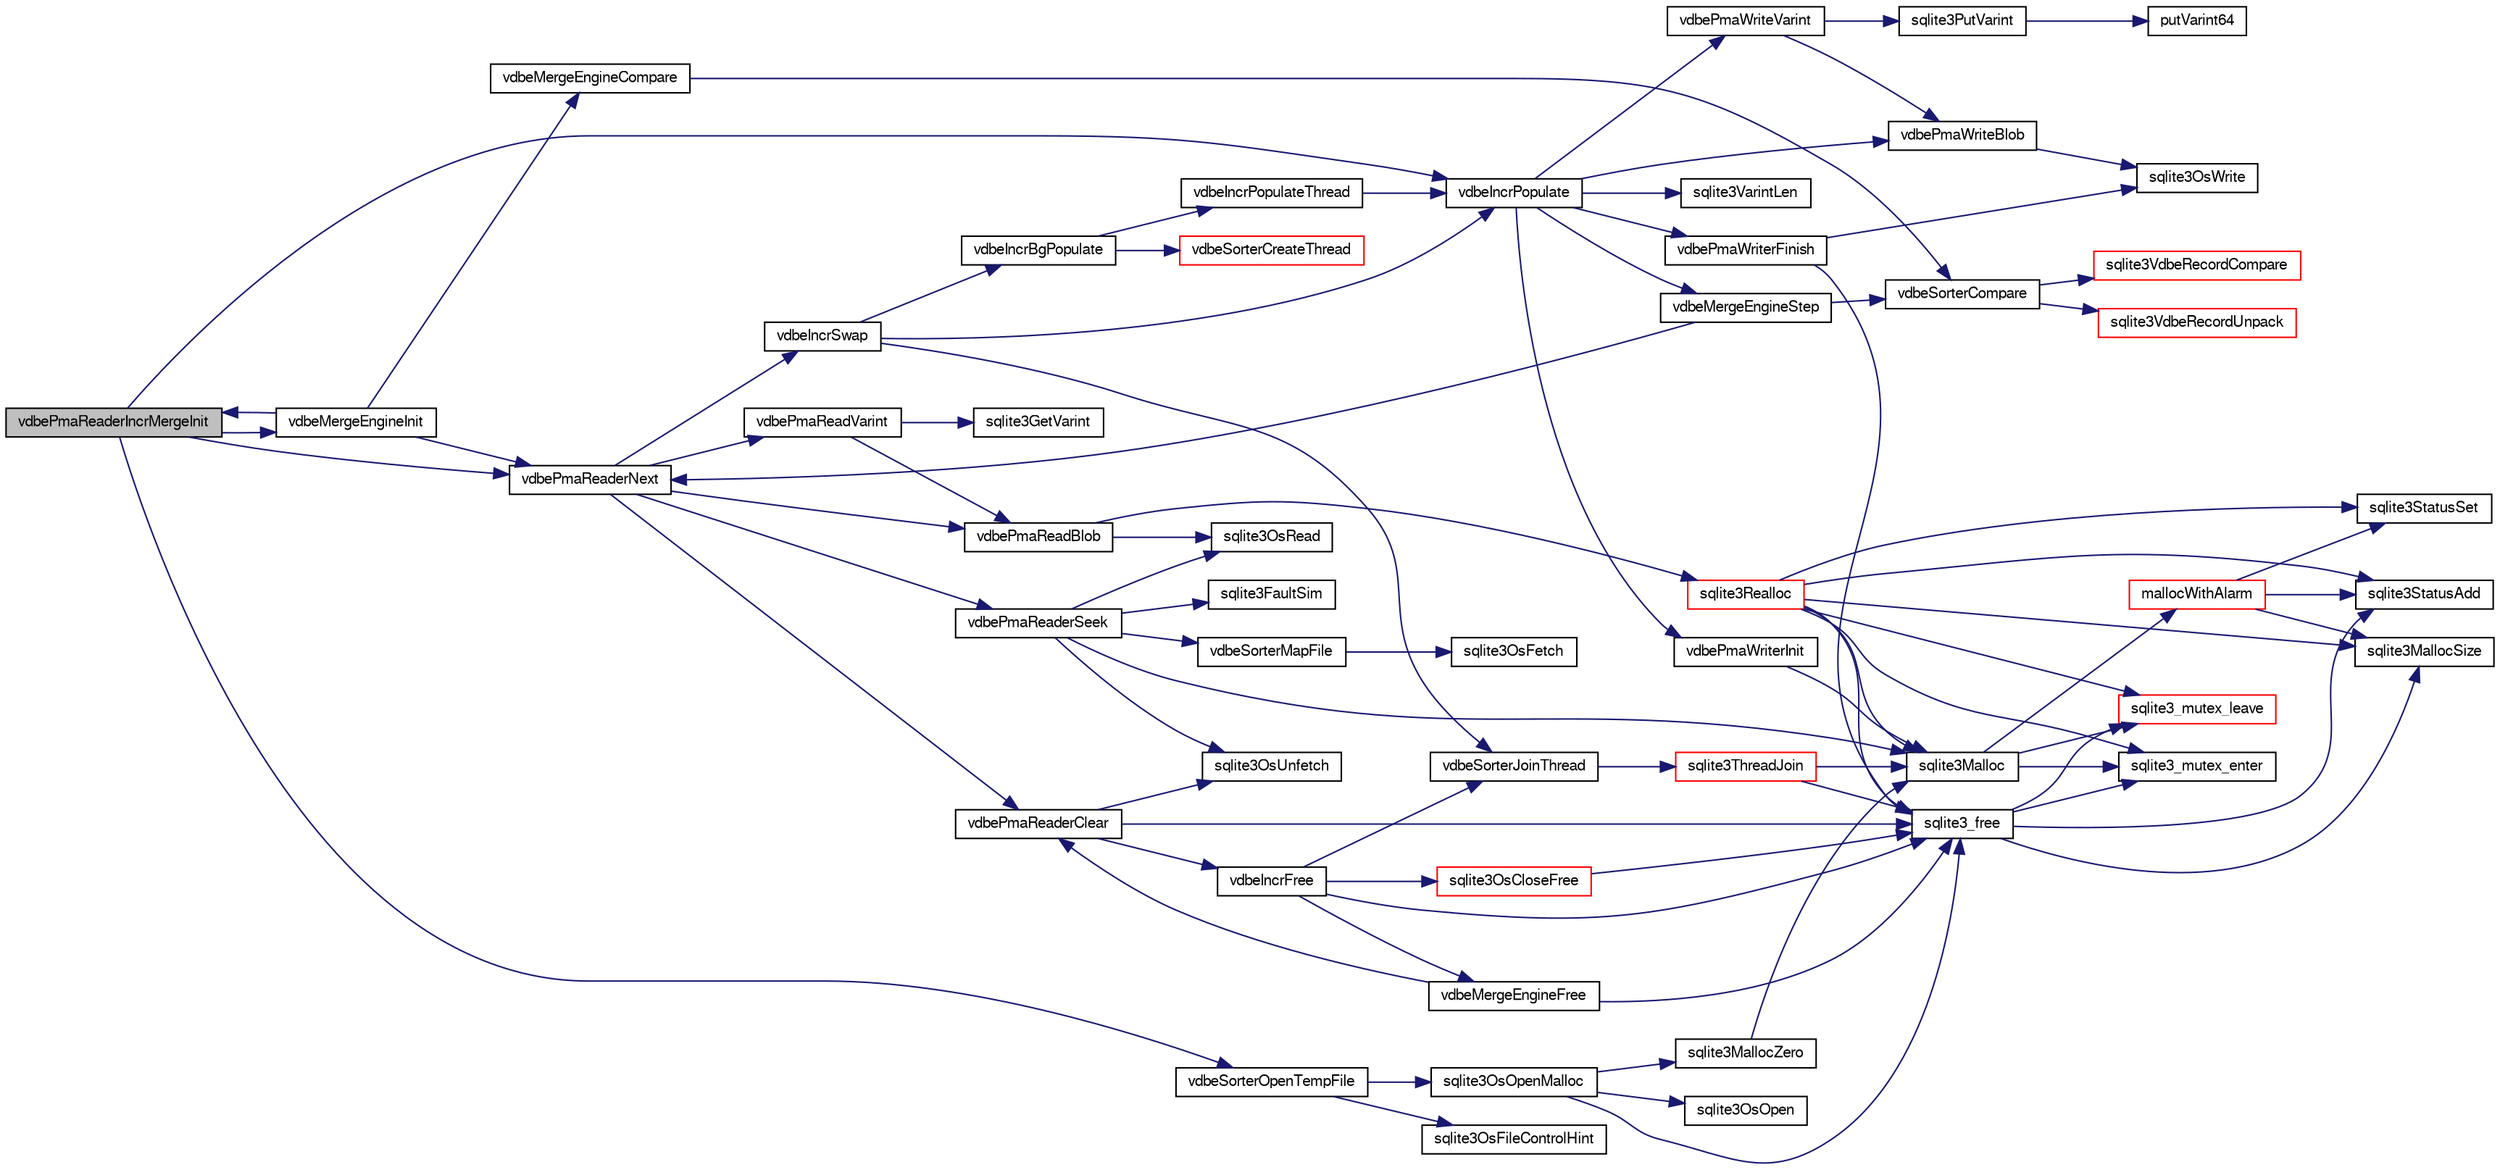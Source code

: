 digraph "vdbePmaReaderIncrMergeInit"
{
  edge [fontname="FreeSans",fontsize="10",labelfontname="FreeSans",labelfontsize="10"];
  node [fontname="FreeSans",fontsize="10",shape=record];
  rankdir="LR";
  Node871857 [label="vdbePmaReaderIncrMergeInit",height=0.2,width=0.4,color="black", fillcolor="grey75", style="filled", fontcolor="black"];
  Node871857 -> Node871858 [color="midnightblue",fontsize="10",style="solid",fontname="FreeSans"];
  Node871858 [label="vdbeMergeEngineInit",height=0.2,width=0.4,color="black", fillcolor="white", style="filled",URL="$sqlite3_8c.html#aa3c8bfc9bbc60c4bc1402369750c8c1f"];
  Node871858 -> Node871859 [color="midnightblue",fontsize="10",style="solid",fontname="FreeSans"];
  Node871859 [label="vdbePmaReaderNext",height=0.2,width=0.4,color="black", fillcolor="white", style="filled",URL="$sqlite3_8c.html#af63a38a01ef1374e7a717f83c2ccf648"];
  Node871859 -> Node871860 [color="midnightblue",fontsize="10",style="solid",fontname="FreeSans"];
  Node871860 [label="vdbeIncrSwap",height=0.2,width=0.4,color="black", fillcolor="white", style="filled",URL="$sqlite3_8c.html#a8f7f6718c318c3268d28964e2b983225"];
  Node871860 -> Node871861 [color="midnightblue",fontsize="10",style="solid",fontname="FreeSans"];
  Node871861 [label="vdbeSorterJoinThread",height=0.2,width=0.4,color="black", fillcolor="white", style="filled",URL="$sqlite3_8c.html#a4e60b28b8975e8e1e4fa2059c12561f0"];
  Node871861 -> Node871862 [color="midnightblue",fontsize="10",style="solid",fontname="FreeSans"];
  Node871862 [label="sqlite3ThreadJoin",height=0.2,width=0.4,color="red", fillcolor="white", style="filled",URL="$sqlite3_8c.html#a5d675a90f2ab38ee6ca70a0a6345e225"];
  Node871862 -> Node871863 [color="midnightblue",fontsize="10",style="solid",fontname="FreeSans"];
  Node871863 [label="sqlite3_free",height=0.2,width=0.4,color="black", fillcolor="white", style="filled",URL="$sqlite3_8c.html#a6552349e36a8a691af5487999ab09519"];
  Node871863 -> Node871864 [color="midnightblue",fontsize="10",style="solid",fontname="FreeSans"];
  Node871864 [label="sqlite3_mutex_enter",height=0.2,width=0.4,color="black", fillcolor="white", style="filled",URL="$sqlite3_8c.html#a1c12cde690bd89f104de5cbad12a6bf5"];
  Node871863 -> Node871865 [color="midnightblue",fontsize="10",style="solid",fontname="FreeSans"];
  Node871865 [label="sqlite3StatusAdd",height=0.2,width=0.4,color="black", fillcolor="white", style="filled",URL="$sqlite3_8c.html#afa029f93586aeab4cc85360905dae9cd"];
  Node871863 -> Node871866 [color="midnightblue",fontsize="10",style="solid",fontname="FreeSans"];
  Node871866 [label="sqlite3MallocSize",height=0.2,width=0.4,color="black", fillcolor="white", style="filled",URL="$sqlite3_8c.html#acf5d2a5f35270bafb050bd2def576955"];
  Node871863 -> Node871867 [color="midnightblue",fontsize="10",style="solid",fontname="FreeSans"];
  Node871867 [label="sqlite3_mutex_leave",height=0.2,width=0.4,color="red", fillcolor="white", style="filled",URL="$sqlite3_8c.html#a5838d235601dbd3c1fa993555c6bcc93"];
  Node871862 -> Node871871 [color="midnightblue",fontsize="10",style="solid",fontname="FreeSans"];
  Node871871 [label="sqlite3Malloc",height=0.2,width=0.4,color="black", fillcolor="white", style="filled",URL="$sqlite3_8c.html#a361a2eaa846b1885f123abe46f5d8b2b"];
  Node871871 -> Node871864 [color="midnightblue",fontsize="10",style="solid",fontname="FreeSans"];
  Node871871 -> Node871872 [color="midnightblue",fontsize="10",style="solid",fontname="FreeSans"];
  Node871872 [label="mallocWithAlarm",height=0.2,width=0.4,color="red", fillcolor="white", style="filled",URL="$sqlite3_8c.html#ab070d5cf8e48ec8a6a43cf025d48598b"];
  Node871872 -> Node871873 [color="midnightblue",fontsize="10",style="solid",fontname="FreeSans"];
  Node871873 [label="sqlite3StatusSet",height=0.2,width=0.4,color="black", fillcolor="white", style="filled",URL="$sqlite3_8c.html#afec7586c01fcb5ea17dc9d7725a589d9"];
  Node871872 -> Node871866 [color="midnightblue",fontsize="10",style="solid",fontname="FreeSans"];
  Node871872 -> Node871865 [color="midnightblue",fontsize="10",style="solid",fontname="FreeSans"];
  Node871871 -> Node871867 [color="midnightblue",fontsize="10",style="solid",fontname="FreeSans"];
  Node871860 -> Node871876 [color="midnightblue",fontsize="10",style="solid",fontname="FreeSans"];
  Node871876 [label="vdbeIncrBgPopulate",height=0.2,width=0.4,color="black", fillcolor="white", style="filled",URL="$sqlite3_8c.html#ac7fcc18f338b99f560b8ce2ad5ced444"];
  Node871876 -> Node871877 [color="midnightblue",fontsize="10",style="solid",fontname="FreeSans"];
  Node871877 [label="vdbeSorterCreateThread",height=0.2,width=0.4,color="red", fillcolor="white", style="filled",URL="$sqlite3_8c.html#a720f35765c34e9002b126082c44271bb"];
  Node871876 -> Node871878 [color="midnightblue",fontsize="10",style="solid",fontname="FreeSans"];
  Node871878 [label="vdbeIncrPopulateThread",height=0.2,width=0.4,color="black", fillcolor="white", style="filled",URL="$sqlite3_8c.html#ae7c977e9bc712052464f45c67e95847b"];
  Node871878 -> Node871879 [color="midnightblue",fontsize="10",style="solid",fontname="FreeSans"];
  Node871879 [label="vdbeIncrPopulate",height=0.2,width=0.4,color="black", fillcolor="white", style="filled",URL="$sqlite3_8c.html#a157a9f79260999f8f5f336d246f7b1bd"];
  Node871879 -> Node871880 [color="midnightblue",fontsize="10",style="solid",fontname="FreeSans"];
  Node871880 [label="vdbePmaWriterInit",height=0.2,width=0.4,color="black", fillcolor="white", style="filled",URL="$sqlite3_8c.html#add2341e0ef2818676d3e8e2245c26444"];
  Node871880 -> Node871871 [color="midnightblue",fontsize="10",style="solid",fontname="FreeSans"];
  Node871879 -> Node871881 [color="midnightblue",fontsize="10",style="solid",fontname="FreeSans"];
  Node871881 [label="sqlite3VarintLen",height=0.2,width=0.4,color="black", fillcolor="white", style="filled",URL="$sqlite3_8c.html#a7ef2f973d52f5d21b856d4bed6bb1fec"];
  Node871879 -> Node871882 [color="midnightblue",fontsize="10",style="solid",fontname="FreeSans"];
  Node871882 [label="vdbePmaWriteVarint",height=0.2,width=0.4,color="black", fillcolor="white", style="filled",URL="$sqlite3_8c.html#aad57491b31c37e673a40a35d7129777b"];
  Node871882 -> Node871883 [color="midnightblue",fontsize="10",style="solid",fontname="FreeSans"];
  Node871883 [label="sqlite3PutVarint",height=0.2,width=0.4,color="black", fillcolor="white", style="filled",URL="$sqlite3_8c.html#a89360605369969b4b3d6a9067c648d14"];
  Node871883 -> Node871884 [color="midnightblue",fontsize="10",style="solid",fontname="FreeSans"];
  Node871884 [label="putVarint64",height=0.2,width=0.4,color="black", fillcolor="white", style="filled",URL="$sqlite3_8c.html#a96ae471c96f39c74e9eb9f56781634e0"];
  Node871882 -> Node871885 [color="midnightblue",fontsize="10",style="solid",fontname="FreeSans"];
  Node871885 [label="vdbePmaWriteBlob",height=0.2,width=0.4,color="black", fillcolor="white", style="filled",URL="$sqlite3_8c.html#ab86066e4f912cd54aac5cbdb550c6e73"];
  Node871885 -> Node871886 [color="midnightblue",fontsize="10",style="solid",fontname="FreeSans"];
  Node871886 [label="sqlite3OsWrite",height=0.2,width=0.4,color="black", fillcolor="white", style="filled",URL="$sqlite3_8c.html#a1eea7ec327af84c05b4dd4cc075a537f"];
  Node871879 -> Node871885 [color="midnightblue",fontsize="10",style="solid",fontname="FreeSans"];
  Node871879 -> Node871887 [color="midnightblue",fontsize="10",style="solid",fontname="FreeSans"];
  Node871887 [label="vdbeMergeEngineStep",height=0.2,width=0.4,color="black", fillcolor="white", style="filled",URL="$sqlite3_8c.html#a36af2b5bd30bb2d097a185ce7b349aed"];
  Node871887 -> Node871859 [color="midnightblue",fontsize="10",style="solid",fontname="FreeSans"];
  Node871887 -> Node871888 [color="midnightblue",fontsize="10",style="solid",fontname="FreeSans"];
  Node871888 [label="vdbeSorterCompare",height=0.2,width=0.4,color="black", fillcolor="white", style="filled",URL="$sqlite3_8c.html#a26a68c900e02f2594095fbb9847bcfcb"];
  Node871888 -> Node871889 [color="midnightblue",fontsize="10",style="solid",fontname="FreeSans"];
  Node871889 [label="sqlite3VdbeRecordUnpack",height=0.2,width=0.4,color="red", fillcolor="white", style="filled",URL="$sqlite3_8c.html#a33dc4e6ab8c683f8c42b357da66328a0"];
  Node871888 -> Node872163 [color="midnightblue",fontsize="10",style="solid",fontname="FreeSans"];
  Node872163 [label="sqlite3VdbeRecordCompare",height=0.2,width=0.4,color="red", fillcolor="white", style="filled",URL="$sqlite3_8c.html#a58c98706c7f8dd49c401c05bfe4932da"];
  Node871879 -> Node872166 [color="midnightblue",fontsize="10",style="solid",fontname="FreeSans"];
  Node872166 [label="vdbePmaWriterFinish",height=0.2,width=0.4,color="black", fillcolor="white", style="filled",URL="$sqlite3_8c.html#ad505e23bce1b9c21dedf010601199641"];
  Node872166 -> Node871886 [color="midnightblue",fontsize="10",style="solid",fontname="FreeSans"];
  Node872166 -> Node871863 [color="midnightblue",fontsize="10",style="solid",fontname="FreeSans"];
  Node871860 -> Node871879 [color="midnightblue",fontsize="10",style="solid",fontname="FreeSans"];
  Node871859 -> Node872167 [color="midnightblue",fontsize="10",style="solid",fontname="FreeSans"];
  Node872167 [label="vdbePmaReaderSeek",height=0.2,width=0.4,color="black", fillcolor="white", style="filled",URL="$sqlite3_8c.html#a2a5cefd3f6bc43af80ad2be35b2528d7"];
  Node872167 -> Node872168 [color="midnightblue",fontsize="10",style="solid",fontname="FreeSans"];
  Node872168 [label="sqlite3FaultSim",height=0.2,width=0.4,color="black", fillcolor="white", style="filled",URL="$sqlite3_8c.html#a609068924de458ce924b87b332d8d67b"];
  Node872167 -> Node872169 [color="midnightblue",fontsize="10",style="solid",fontname="FreeSans"];
  Node872169 [label="sqlite3OsUnfetch",height=0.2,width=0.4,color="black", fillcolor="white", style="filled",URL="$sqlite3_8c.html#abc0da72cb8b8989cf8708b572fe5fef4"];
  Node872167 -> Node872170 [color="midnightblue",fontsize="10",style="solid",fontname="FreeSans"];
  Node872170 [label="vdbeSorterMapFile",height=0.2,width=0.4,color="black", fillcolor="white", style="filled",URL="$sqlite3_8c.html#a610ddce0887ef6fbde17a840a1cb31bc"];
  Node872170 -> Node872171 [color="midnightblue",fontsize="10",style="solid",fontname="FreeSans"];
  Node872171 [label="sqlite3OsFetch",height=0.2,width=0.4,color="black", fillcolor="white", style="filled",URL="$sqlite3_8c.html#ab5b9137b375d5d8a8c216a644056cba7"];
  Node872167 -> Node871871 [color="midnightblue",fontsize="10",style="solid",fontname="FreeSans"];
  Node872167 -> Node872172 [color="midnightblue",fontsize="10",style="solid",fontname="FreeSans"];
  Node872172 [label="sqlite3OsRead",height=0.2,width=0.4,color="black", fillcolor="white", style="filled",URL="$sqlite3_8c.html#a98ef6b5ed82299d2efc0b5f9e41c877d"];
  Node871859 -> Node872173 [color="midnightblue",fontsize="10",style="solid",fontname="FreeSans"];
  Node872173 [label="vdbePmaReaderClear",height=0.2,width=0.4,color="black", fillcolor="white", style="filled",URL="$sqlite3_8c.html#ae4ef2e668d3028e75343e65046d42a2d"];
  Node872173 -> Node871863 [color="midnightblue",fontsize="10",style="solid",fontname="FreeSans"];
  Node872173 -> Node872169 [color="midnightblue",fontsize="10",style="solid",fontname="FreeSans"];
  Node872173 -> Node872174 [color="midnightblue",fontsize="10",style="solid",fontname="FreeSans"];
  Node872174 [label="vdbeIncrFree",height=0.2,width=0.4,color="black", fillcolor="white", style="filled",URL="$sqlite3_8c.html#a2cf58de324cfc3b315c058575986bbee"];
  Node872174 -> Node871861 [color="midnightblue",fontsize="10",style="solid",fontname="FreeSans"];
  Node872174 -> Node872175 [color="midnightblue",fontsize="10",style="solid",fontname="FreeSans"];
  Node872175 [label="sqlite3OsCloseFree",height=0.2,width=0.4,color="red", fillcolor="white", style="filled",URL="$sqlite3_8c.html#a55e2ac414d354ed16d51e9fb500e21df"];
  Node872175 -> Node871863 [color="midnightblue",fontsize="10",style="solid",fontname="FreeSans"];
  Node872174 -> Node872177 [color="midnightblue",fontsize="10",style="solid",fontname="FreeSans"];
  Node872177 [label="vdbeMergeEngineFree",height=0.2,width=0.4,color="black", fillcolor="white", style="filled",URL="$sqlite3_8c.html#a6cb59e7106205b62881f202786177310"];
  Node872177 -> Node872173 [color="midnightblue",fontsize="10",style="solid",fontname="FreeSans"];
  Node872177 -> Node871863 [color="midnightblue",fontsize="10",style="solid",fontname="FreeSans"];
  Node872174 -> Node871863 [color="midnightblue",fontsize="10",style="solid",fontname="FreeSans"];
  Node871859 -> Node872178 [color="midnightblue",fontsize="10",style="solid",fontname="FreeSans"];
  Node872178 [label="vdbePmaReadVarint",height=0.2,width=0.4,color="black", fillcolor="white", style="filled",URL="$sqlite3_8c.html#a230651a7f4509d1a0e6059c8cd9cca12"];
  Node872178 -> Node872179 [color="midnightblue",fontsize="10",style="solid",fontname="FreeSans"];
  Node872179 [label="sqlite3GetVarint",height=0.2,width=0.4,color="black", fillcolor="white", style="filled",URL="$sqlite3_8c.html#aaac8f2be1601dacf4195ac5d92380533"];
  Node872178 -> Node872180 [color="midnightblue",fontsize="10",style="solid",fontname="FreeSans"];
  Node872180 [label="vdbePmaReadBlob",height=0.2,width=0.4,color="black", fillcolor="white", style="filled",URL="$sqlite3_8c.html#a304cb013c04dad8db7d758f6ed5cd3f5"];
  Node872180 -> Node872172 [color="midnightblue",fontsize="10",style="solid",fontname="FreeSans"];
  Node872180 -> Node871946 [color="midnightblue",fontsize="10",style="solid",fontname="FreeSans"];
  Node871946 [label="sqlite3Realloc",height=0.2,width=0.4,color="red", fillcolor="white", style="filled",URL="$sqlite3_8c.html#ad53aefdfc088f622e23ffe838201fe22"];
  Node871946 -> Node871871 [color="midnightblue",fontsize="10",style="solid",fontname="FreeSans"];
  Node871946 -> Node871863 [color="midnightblue",fontsize="10",style="solid",fontname="FreeSans"];
  Node871946 -> Node871866 [color="midnightblue",fontsize="10",style="solid",fontname="FreeSans"];
  Node871946 -> Node871864 [color="midnightblue",fontsize="10",style="solid",fontname="FreeSans"];
  Node871946 -> Node871873 [color="midnightblue",fontsize="10",style="solid",fontname="FreeSans"];
  Node871946 -> Node871865 [color="midnightblue",fontsize="10",style="solid",fontname="FreeSans"];
  Node871946 -> Node871867 [color="midnightblue",fontsize="10",style="solid",fontname="FreeSans"];
  Node871859 -> Node872180 [color="midnightblue",fontsize="10",style="solid",fontname="FreeSans"];
  Node871858 -> Node871857 [color="midnightblue",fontsize="10",style="solid",fontname="FreeSans"];
  Node871858 -> Node872181 [color="midnightblue",fontsize="10",style="solid",fontname="FreeSans"];
  Node872181 [label="vdbeMergeEngineCompare",height=0.2,width=0.4,color="black", fillcolor="white", style="filled",URL="$sqlite3_8c.html#a828af0ac9092cfce3a40e78e66dd0039"];
  Node872181 -> Node871888 [color="midnightblue",fontsize="10",style="solid",fontname="FreeSans"];
  Node871857 -> Node872182 [color="midnightblue",fontsize="10",style="solid",fontname="FreeSans"];
  Node872182 [label="vdbeSorterOpenTempFile",height=0.2,width=0.4,color="black", fillcolor="white", style="filled",URL="$sqlite3_8c.html#a9fd9444b3357460ec17dcd8478ecbcaa"];
  Node872182 -> Node872183 [color="midnightblue",fontsize="10",style="solid",fontname="FreeSans"];
  Node872183 [label="sqlite3OsOpenMalloc",height=0.2,width=0.4,color="black", fillcolor="white", style="filled",URL="$sqlite3_8c.html#a4dc767ca46426d6ffc5fa54d96a80cd2"];
  Node872183 -> Node871919 [color="midnightblue",fontsize="10",style="solid",fontname="FreeSans"];
  Node871919 [label="sqlite3MallocZero",height=0.2,width=0.4,color="black", fillcolor="white", style="filled",URL="$sqlite3_8c.html#ab3e07a30b9b5471f9f5e8f9cb7229934"];
  Node871919 -> Node871871 [color="midnightblue",fontsize="10",style="solid",fontname="FreeSans"];
  Node872183 -> Node872184 [color="midnightblue",fontsize="10",style="solid",fontname="FreeSans"];
  Node872184 [label="sqlite3OsOpen",height=0.2,width=0.4,color="black", fillcolor="white", style="filled",URL="$sqlite3_8c.html#a12a1f3451e28f9cecd19cf0bb4f8f416"];
  Node872183 -> Node871863 [color="midnightblue",fontsize="10",style="solid",fontname="FreeSans"];
  Node872182 -> Node872185 [color="midnightblue",fontsize="10",style="solid",fontname="FreeSans"];
  Node872185 [label="sqlite3OsFileControlHint",height=0.2,width=0.4,color="black", fillcolor="white", style="filled",URL="$sqlite3_8c.html#a63d0693fc056b088572daedace58e82f"];
  Node871857 -> Node871879 [color="midnightblue",fontsize="10",style="solid",fontname="FreeSans"];
  Node871857 -> Node871859 [color="midnightblue",fontsize="10",style="solid",fontname="FreeSans"];
}
